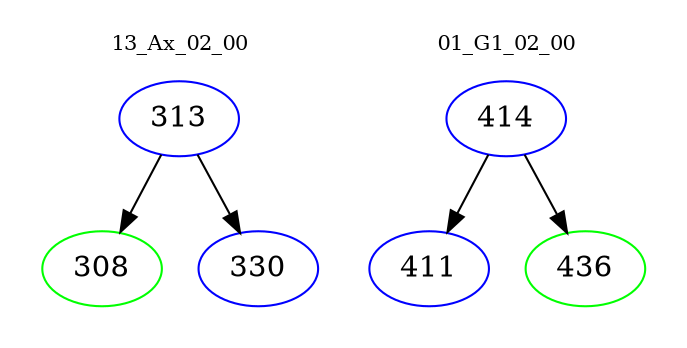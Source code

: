 digraph{
subgraph cluster_0 {
color = white
label = "13_Ax_02_00";
fontsize=10;
T0_313 [label="313", color="blue"]
T0_313 -> T0_308 [color="black"]
T0_308 [label="308", color="green"]
T0_313 -> T0_330 [color="black"]
T0_330 [label="330", color="blue"]
}
subgraph cluster_1 {
color = white
label = "01_G1_02_00";
fontsize=10;
T1_414 [label="414", color="blue"]
T1_414 -> T1_411 [color="black"]
T1_411 [label="411", color="blue"]
T1_414 -> T1_436 [color="black"]
T1_436 [label="436", color="green"]
}
}
